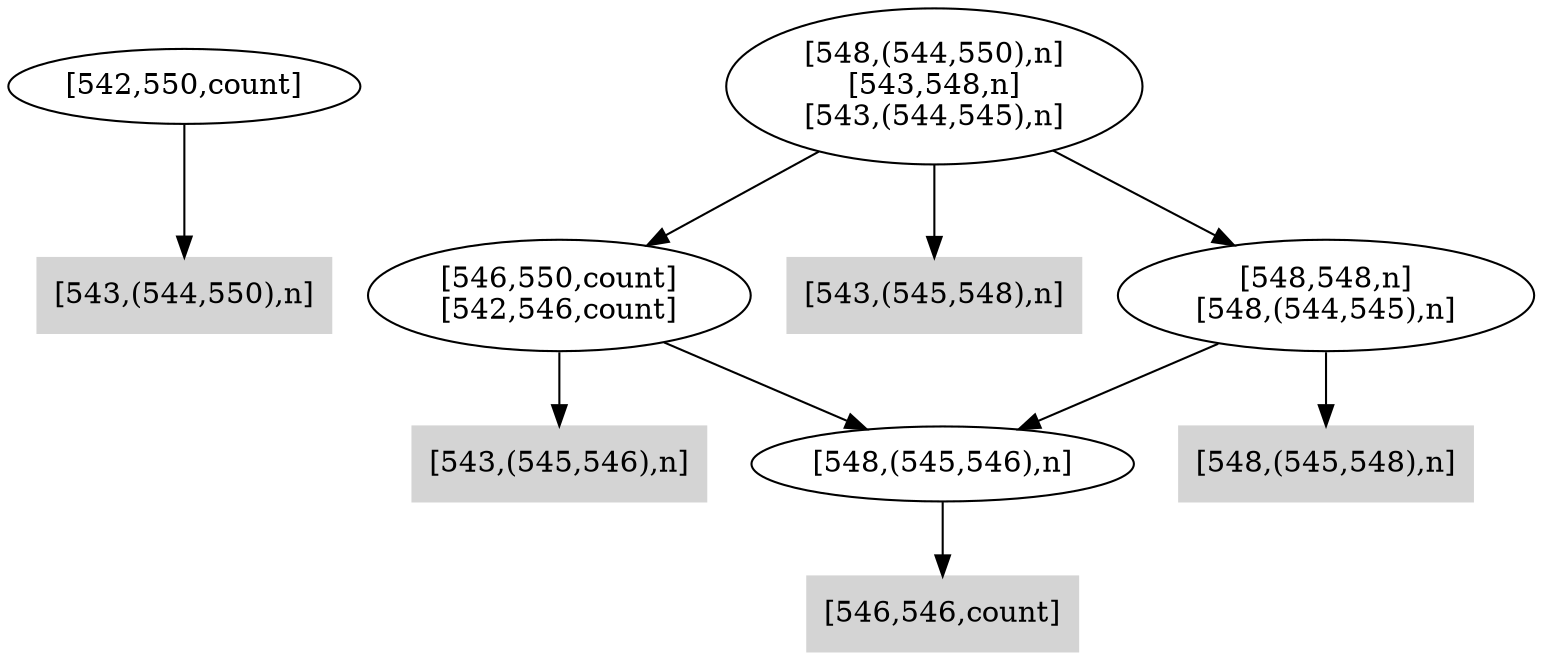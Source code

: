 digraph { 
263 [shape=box,style=filled,color=".0 .0 .83",label="[543,(544,550),n]"];
264 [label="[542,550,count]"];
265 [shape=box,style=filled,color=".0 .0 .83",label="[543,(545,546),n]"];
266 [shape=box,style=filled,color=".0 .0 .83",label="[546,546,count]"];
267 [label="[548,(545,546),n]"];
268 [label="[546,550,count]\n[542,546,count]"];
269 [shape=box,style=filled,color=".0 .0 .83",label="[543,(545,548),n]"];
270 [shape=box,style=filled,color=".0 .0 .83",label="[548,(545,548),n]"];
271 [label="[548,548,n]\n[548,(544,545),n]"];
272 [label="[548,(544,550),n]\n[543,548,n]\n[543,(544,545),n]"];
264 -> 263;
267 -> 266;
268 -> 265;
268 -> 267;
271 -> 267;
271 -> 270;
272 -> 268;
272 -> 269;
272 -> 271;
}